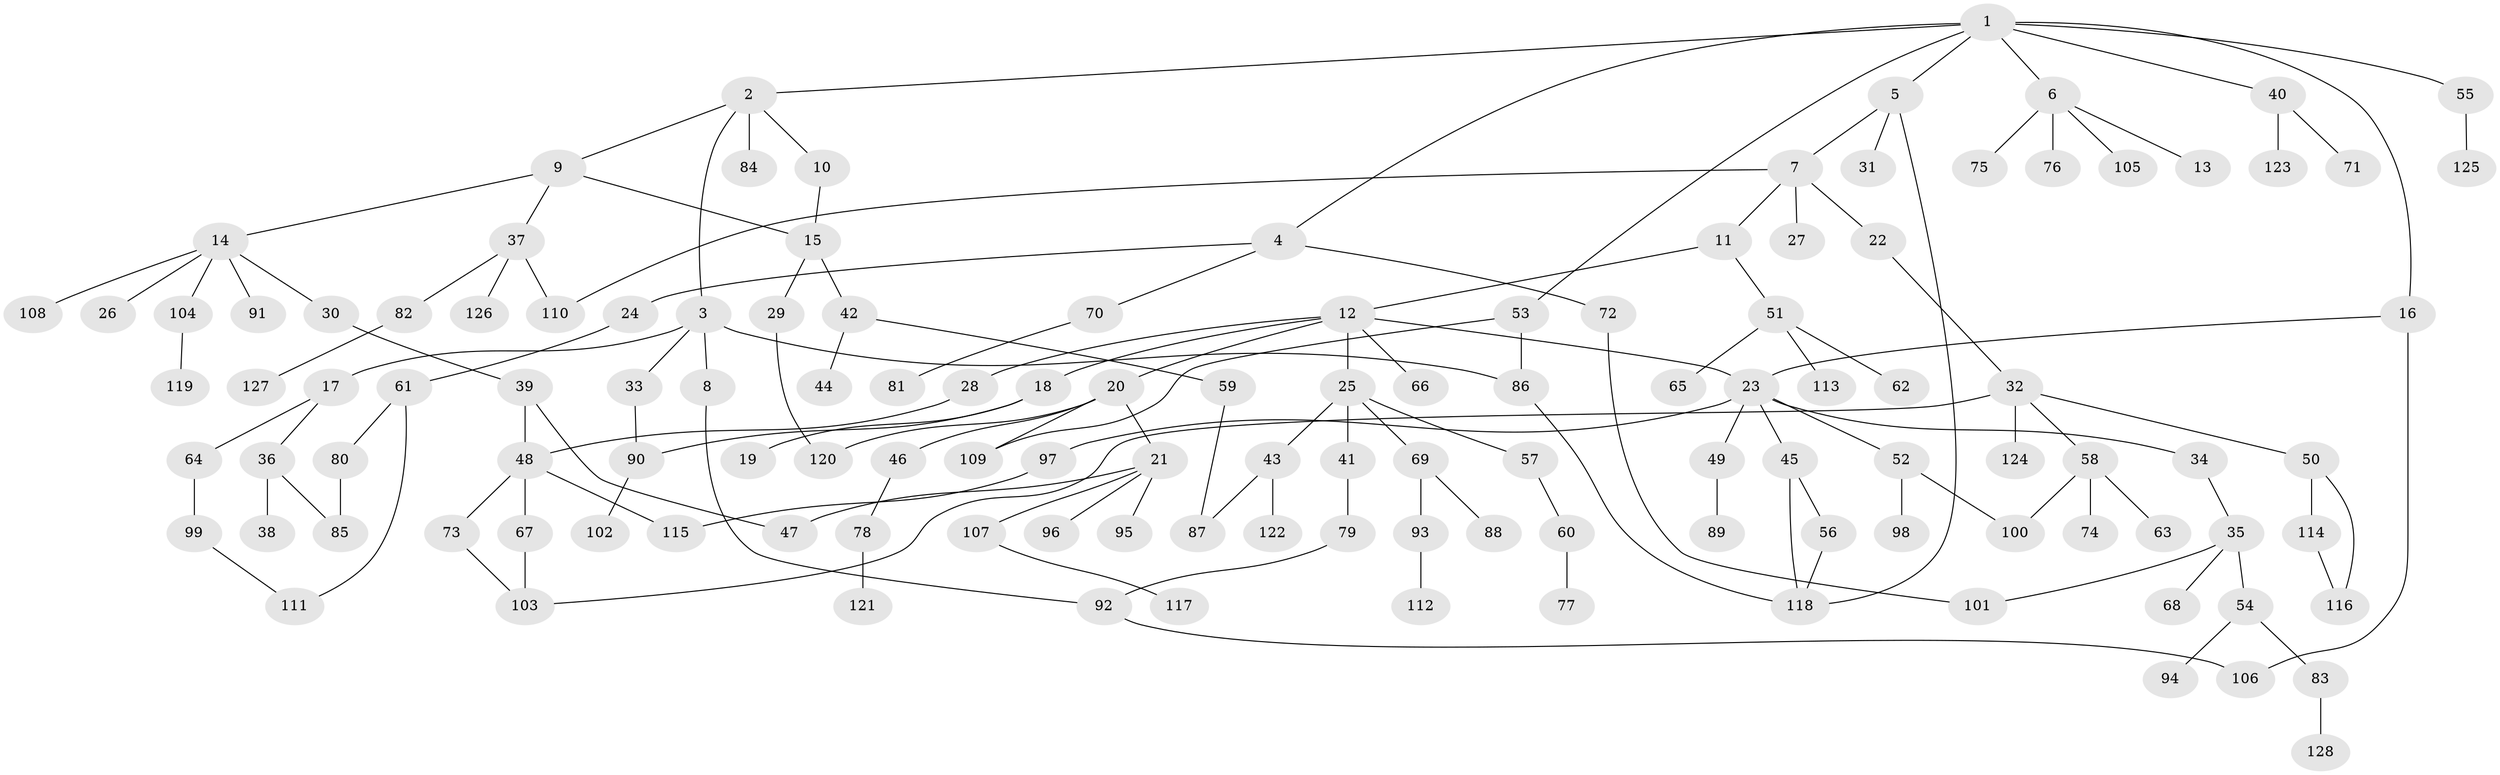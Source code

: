 // Generated by graph-tools (version 1.1) at 2025/00/03/09/25 03:00:56]
// undirected, 128 vertices, 150 edges
graph export_dot {
graph [start="1"]
  node [color=gray90,style=filled];
  1;
  2;
  3;
  4;
  5;
  6;
  7;
  8;
  9;
  10;
  11;
  12;
  13;
  14;
  15;
  16;
  17;
  18;
  19;
  20;
  21;
  22;
  23;
  24;
  25;
  26;
  27;
  28;
  29;
  30;
  31;
  32;
  33;
  34;
  35;
  36;
  37;
  38;
  39;
  40;
  41;
  42;
  43;
  44;
  45;
  46;
  47;
  48;
  49;
  50;
  51;
  52;
  53;
  54;
  55;
  56;
  57;
  58;
  59;
  60;
  61;
  62;
  63;
  64;
  65;
  66;
  67;
  68;
  69;
  70;
  71;
  72;
  73;
  74;
  75;
  76;
  77;
  78;
  79;
  80;
  81;
  82;
  83;
  84;
  85;
  86;
  87;
  88;
  89;
  90;
  91;
  92;
  93;
  94;
  95;
  96;
  97;
  98;
  99;
  100;
  101;
  102;
  103;
  104;
  105;
  106;
  107;
  108;
  109;
  110;
  111;
  112;
  113;
  114;
  115;
  116;
  117;
  118;
  119;
  120;
  121;
  122;
  123;
  124;
  125;
  126;
  127;
  128;
  1 -- 2;
  1 -- 4;
  1 -- 5;
  1 -- 6;
  1 -- 16;
  1 -- 40;
  1 -- 53;
  1 -- 55;
  2 -- 3;
  2 -- 9;
  2 -- 10;
  2 -- 84;
  3 -- 8;
  3 -- 17;
  3 -- 33;
  3 -- 86;
  4 -- 24;
  4 -- 70;
  4 -- 72;
  5 -- 7;
  5 -- 31;
  5 -- 118;
  6 -- 13;
  6 -- 75;
  6 -- 76;
  6 -- 105;
  7 -- 11;
  7 -- 22;
  7 -- 27;
  7 -- 110;
  8 -- 92;
  9 -- 14;
  9 -- 15;
  9 -- 37;
  10 -- 15;
  11 -- 12;
  11 -- 51;
  12 -- 18;
  12 -- 20;
  12 -- 23;
  12 -- 25;
  12 -- 28;
  12 -- 66;
  14 -- 26;
  14 -- 30;
  14 -- 91;
  14 -- 104;
  14 -- 108;
  15 -- 29;
  15 -- 42;
  16 -- 106;
  16 -- 23;
  17 -- 36;
  17 -- 64;
  18 -- 19;
  18 -- 90;
  20 -- 21;
  20 -- 46;
  20 -- 109;
  20 -- 120;
  21 -- 47;
  21 -- 95;
  21 -- 96;
  21 -- 107;
  22 -- 32;
  23 -- 34;
  23 -- 45;
  23 -- 49;
  23 -- 52;
  23 -- 97;
  24 -- 61;
  25 -- 41;
  25 -- 43;
  25 -- 57;
  25 -- 69;
  28 -- 48;
  29 -- 120;
  30 -- 39;
  32 -- 50;
  32 -- 58;
  32 -- 124;
  32 -- 103;
  33 -- 90;
  34 -- 35;
  35 -- 54;
  35 -- 68;
  35 -- 101;
  36 -- 38;
  36 -- 85;
  37 -- 82;
  37 -- 126;
  37 -- 110;
  39 -- 48;
  39 -- 47;
  40 -- 71;
  40 -- 123;
  41 -- 79;
  42 -- 44;
  42 -- 59;
  43 -- 122;
  43 -- 87;
  45 -- 56;
  45 -- 118;
  46 -- 78;
  48 -- 67;
  48 -- 73;
  48 -- 115;
  49 -- 89;
  50 -- 114;
  50 -- 116;
  51 -- 62;
  51 -- 65;
  51 -- 113;
  52 -- 98;
  52 -- 100;
  53 -- 109;
  53 -- 86;
  54 -- 83;
  54 -- 94;
  55 -- 125;
  56 -- 118;
  57 -- 60;
  58 -- 63;
  58 -- 74;
  58 -- 100;
  59 -- 87;
  60 -- 77;
  61 -- 80;
  61 -- 111;
  64 -- 99;
  67 -- 103;
  69 -- 88;
  69 -- 93;
  70 -- 81;
  72 -- 101;
  73 -- 103;
  78 -- 121;
  79 -- 92;
  80 -- 85;
  82 -- 127;
  83 -- 128;
  86 -- 118;
  90 -- 102;
  92 -- 106;
  93 -- 112;
  97 -- 115;
  99 -- 111;
  104 -- 119;
  107 -- 117;
  114 -- 116;
}
